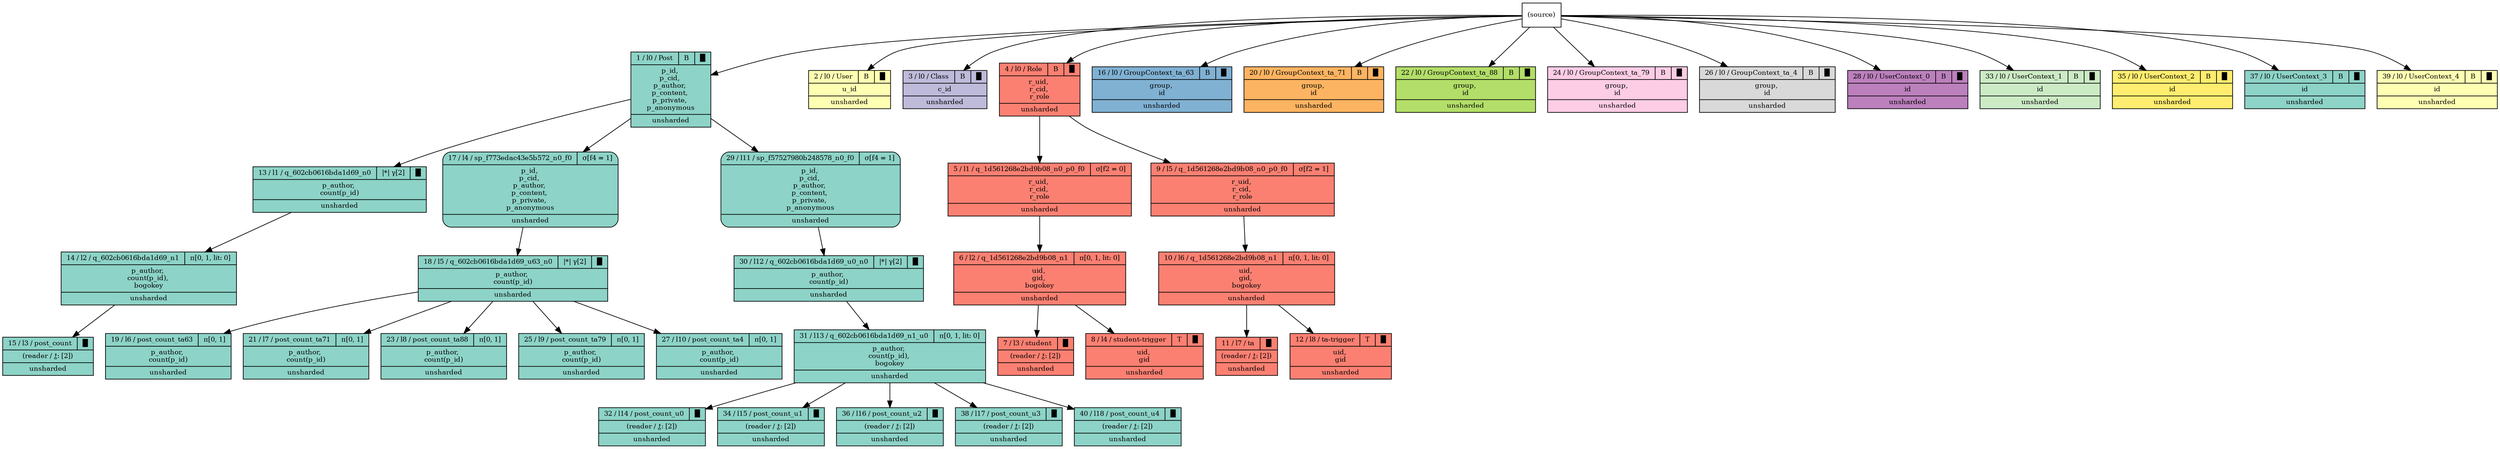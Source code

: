 digraph {{
    node [shape=record, fontsize=10]
    0 [style="filled", fillcolor=white, label="(source)"]
    1 [style="filled", fillcolor="/set312/1", label="{ { 1 / l0 / Post | B | █ } | p_id, \np_cid, \np_author, \np_content, \np_private, \np_anonymous | unsharded }"]
    2 [style="filled", fillcolor="/set312/2", label="{ { 2 / l0 / User | B | █ } | u_id | unsharded }"]
    3 [style="filled", fillcolor="/set312/3", label="{ { 3 / l0 / Class | B | █ } | c_id | unsharded }"]
    4 [style="filled", fillcolor="/set312/4", label="{ { 4 / l0 / Role | B | █ } | r_uid, \nr_cid, \nr_role | unsharded }"]
    5 [style="filled", fillcolor="/set312/4", label="{{ 5 / l1 / q_1d561268e2bd9b08_n0_p0_f0 | σ[f2 = 0]  } | r_uid, \nr_cid, \nr_role | unsharded }"]
    6 [style="filled", fillcolor="/set312/4", label="{{ 6 / l2 / q_1d561268e2bd9b08_n1 | π[0, 1, lit: 0]  } | uid, \ngid, \nbogokey | unsharded }"]
    7 [style="filled", fillcolor="/set312/4", label="{ { 7 / l3 / student | █ } | (reader / ⚷: [2]) | unsharded }"]
    8 [style="filled", fillcolor="/set312/4", label="{{ 8 / l4 / student-trigger | T | █ } | uid, \ngid | unsharded }"]
    9 [style="filled", fillcolor="/set312/4", label="{{ 9 / l5 / q_1d561268e2bd9b08_n0_p0_f0 | σ[f2 = 1]  } | r_uid, \nr_cid, \nr_role | unsharded }"]
    10 [style="filled", fillcolor="/set312/4", label="{{ 10 / l6 / q_1d561268e2bd9b08_n1 | π[0, 1, lit: 0]  } | uid, \ngid, \nbogokey | unsharded }"]
    11 [style="filled", fillcolor="/set312/4", label="{ { 11 / l7 / ta | █ } | (reader / ⚷: [2]) | unsharded }"]
    12 [style="filled", fillcolor="/set312/4", label="{{ 12 / l8 / ta-trigger | T | █ } | uid, \ngid | unsharded }"]
    13 [style="filled", fillcolor="/set312/1", label="{{ 13 / l1 / q_602cb0616bda1d69_n0 | \|*\| γ[2] | █ } | p_author, \ncount(p_id) | unsharded }"]
    14 [style="filled", fillcolor="/set312/1", label="{{ 14 / l2 / q_602cb0616bda1d69_n1 | π[0, 1, lit: 0]  } | p_author, \ncount(p_id), \nbogokey | unsharded }"]
    15 [style="filled", fillcolor="/set312/1", label="{ { 15 / l3 / post_count | █ } | (reader / ⚷: [2]) | unsharded }"]
    16 [style="filled", fillcolor="/set312/5", label="{ { 16 / l0 / GroupContext_ta_63 | B | █ } | group, \nid | unsharded }"]
    17 [style="filled,rounded", fillcolor="/set312/1", label="{{ 17 / l4 / sp_f773edac43e5b572_n0_f0 | σ[f4 = 1]  } | p_id, \np_cid, \np_author, \np_content, \np_private, \np_anonymous | unsharded }"]
    18 [style="filled", fillcolor="/set312/1", label="{{ 18 / l5 / q_602cb0616bda1d69_u63_n0 | \|*\| γ[2] | █ } | p_author, \ncount(p_id) | unsharded }"]
    19 [style="filled", fillcolor="/set312/1", label="{{ 19 / l6 / post_count_ta63 | π[0, 1]  } | p_author, \ncount(p_id) | unsharded }"]
    20 [style="filled", fillcolor="/set312/6", label="{ { 20 / l0 / GroupContext_ta_71 | B | █ } | group, \nid | unsharded }"]
    21 [style="filled", fillcolor="/set312/1", label="{{ 21 / l7 / post_count_ta71 | π[0, 1]  } | p_author, \ncount(p_id) | unsharded }"]
    22 [style="filled", fillcolor="/set312/7", label="{ { 22 / l0 / GroupContext_ta_88 | B | █ } | group, \nid | unsharded }"]
    23 [style="filled", fillcolor="/set312/1", label="{{ 23 / l8 / post_count_ta88 | π[0, 1]  } | p_author, \ncount(p_id) | unsharded }"]
    24 [style="filled", fillcolor="/set312/8", label="{ { 24 / l0 / GroupContext_ta_79 | B | █ } | group, \nid | unsharded }"]
    25 [style="filled", fillcolor="/set312/1", label="{{ 25 / l9 / post_count_ta79 | π[0, 1]  } | p_author, \ncount(p_id) | unsharded }"]
    26 [style="filled", fillcolor="/set312/9", label="{ { 26 / l0 / GroupContext_ta_4 | B | █ } | group, \nid | unsharded }"]
    27 [style="filled", fillcolor="/set312/1", label="{{ 27 / l10 / post_count_ta4 | π[0, 1]  } | p_author, \ncount(p_id) | unsharded }"]
    28 [style="filled", fillcolor="/set312/10", label="{ { 28 / l0 / UserContext_0 | B | █ } | id | unsharded }"]
    29 [style="filled,rounded", fillcolor="/set312/1", label="{{ 29 / l11 / sp_f57527980b248578_n0_f0 | σ[f4 = 1]  } | p_id, \np_cid, \np_author, \np_content, \np_private, \np_anonymous | unsharded }"]
    30 [style="filled", fillcolor="/set312/1", label="{{ 30 / l12 / q_602cb0616bda1d69_u0_n0 | \|*\| γ[2] | █ } | p_author, \ncount(p_id) | unsharded }"]
    31 [style="filled", fillcolor="/set312/1", label="{{ 31 / l13 / q_602cb0616bda1d69_n1_u0 | π[0, 1, lit: 0]  } | p_author, \ncount(p_id), \nbogokey | unsharded }"]
    32 [style="filled", fillcolor="/set312/1", label="{ { 32 / l14 / post_count_u0 | █ } | (reader / ⚷: [2]) | unsharded }"]
    33 [style="filled", fillcolor="/set312/11", label="{ { 33 / l0 / UserContext_1 | B | █ } | id | unsharded }"]
    34 [style="filled", fillcolor="/set312/1", label="{ { 34 / l15 / post_count_u1 | █ } | (reader / ⚷: [2]) | unsharded }"]
    35 [style="filled", fillcolor="/set312/12", label="{ { 35 / l0 / UserContext_2 | B | █ } | id | unsharded }"]
    36 [style="filled", fillcolor="/set312/1", label="{ { 36 / l16 / post_count_u2 | █ } | (reader / ⚷: [2]) | unsharded }"]
    37 [style="filled", fillcolor="/set312/1", label="{ { 37 / l0 / UserContext_3 | B | █ } | id | unsharded }"]
    38 [style="filled", fillcolor="/set312/1", label="{ { 38 / l17 / post_count_u3 | █ } | (reader / ⚷: [2]) | unsharded }"]
    39 [style="filled", fillcolor="/set312/2", label="{ { 39 / l0 / UserContext_4 | B | █ } | id | unsharded }"]
    40 [style="filled", fillcolor="/set312/1", label="{ { 40 / l18 / post_count_u4 | █ } | (reader / ⚷: [2]) | unsharded }"]
    0 -> 1
    0 -> 2
    0 -> 3
    0 -> 4
    4 -> 5
    5 -> 6
    6 -> 7
    6 -> 8
    4 -> 9
    9 -> 10
    10 -> 11
    10 -> 12
    1 -> 13
    13 -> 14
    14 -> 15
    0 -> 16
    1 -> 17
    17 -> 18
    18 -> 19
    0 -> 20
    18 -> 21
    0 -> 22
    18 -> 23
    0 -> 24
    18 -> 25
    0 -> 26
    18 -> 27
    0 -> 28
    1 -> 29
    29 -> 30
    30 -> 31
    31 -> 32
    0 -> 33
    31 -> 34
    0 -> 35
    31 -> 36
    0 -> 37
    31 -> 38
    0 -> 39
    31 -> 40
}}